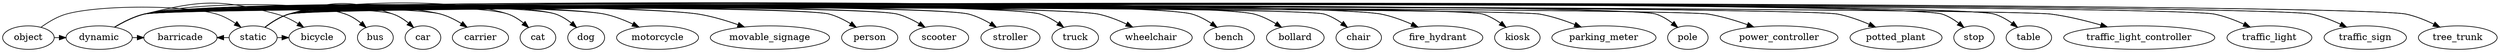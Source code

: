 // AIHub
digraph {
	root_object [label=object]
	layer_1_dynamic [label=dynamic]
	root_object -> layer_1_dynamic [constraint=false]
	root_object [label=object]
	layer_1_static [label=static]
	root_object -> layer_1_static [constraint=false]
	layer_1_dynamic [label=dynamic]
	layer_2_barricade [label=barricade]
	layer_1_dynamic -> layer_2_barricade [constraint=false]
	layer_1_dynamic [label=dynamic]
	layer_2_bicycle [label=bicycle]
	layer_1_dynamic -> layer_2_bicycle [constraint=false]
	layer_1_dynamic [label=dynamic]
	layer_2_bus [label=bus]
	layer_1_dynamic -> layer_2_bus [constraint=false]
	layer_1_dynamic [label=dynamic]
	layer_2_car [label=car]
	layer_1_dynamic -> layer_2_car [constraint=false]
	layer_1_dynamic [label=dynamic]
	layer_2_carrier [label=carrier]
	layer_1_dynamic -> layer_2_carrier [constraint=false]
	layer_1_dynamic [label=dynamic]
	layer_2_cat [label=cat]
	layer_1_dynamic -> layer_2_cat [constraint=false]
	layer_1_dynamic [label=dynamic]
	layer_2_dog [label=dog]
	layer_1_dynamic -> layer_2_dog [constraint=false]
	layer_1_dynamic [label=dynamic]
	layer_2_motorcycle [label=motorcycle]
	layer_1_dynamic -> layer_2_motorcycle [constraint=false]
	layer_1_dynamic [label=dynamic]
	layer_2_movable_signage [label=movable_signage]
	layer_1_dynamic -> layer_2_movable_signage [constraint=false]
	layer_1_dynamic [label=dynamic]
	layer_2_person [label=person]
	layer_1_dynamic -> layer_2_person [constraint=false]
	layer_1_dynamic [label=dynamic]
	layer_2_scooter [label=scooter]
	layer_1_dynamic -> layer_2_scooter [constraint=false]
	layer_1_dynamic [label=dynamic]
	layer_2_stroller [label=stroller]
	layer_1_dynamic -> layer_2_stroller [constraint=false]
	layer_1_dynamic [label=dynamic]
	layer_2_truck [label=truck]
	layer_1_dynamic -> layer_2_truck [constraint=false]
	layer_1_dynamic [label=dynamic]
	layer_2_wheelchair [label=wheelchair]
	layer_1_dynamic -> layer_2_wheelchair [constraint=false]
	layer_1_dynamic [label=dynamic]
	layer_2_bench [label=bench]
	layer_1_dynamic -> layer_2_bench [constraint=false]
	layer_1_dynamic [label=dynamic]
	layer_2_bollard [label=bollard]
	layer_1_dynamic -> layer_2_bollard [constraint=false]
	layer_1_dynamic [label=dynamic]
	layer_2_chair [label=chair]
	layer_1_dynamic -> layer_2_chair [constraint=false]
	layer_1_dynamic [label=dynamic]
	layer_2_fire_hydrant [label=fire_hydrant]
	layer_1_dynamic -> layer_2_fire_hydrant [constraint=false]
	layer_1_dynamic [label=dynamic]
	layer_2_kiosk [label=kiosk]
	layer_1_dynamic -> layer_2_kiosk [constraint=false]
	layer_1_dynamic [label=dynamic]
	layer_2_parking_meter [label=parking_meter]
	layer_1_dynamic -> layer_2_parking_meter [constraint=false]
	layer_1_dynamic [label=dynamic]
	layer_2_pole [label=pole]
	layer_1_dynamic -> layer_2_pole [constraint=false]
	layer_1_dynamic [label=dynamic]
	layer_2_power_controller [label=power_controller]
	layer_1_dynamic -> layer_2_power_controller [constraint=false]
	layer_1_dynamic [label=dynamic]
	layer_2_potted_plant [label=potted_plant]
	layer_1_dynamic -> layer_2_potted_plant [constraint=false]
	layer_1_dynamic [label=dynamic]
	layer_2_stop [label=stop]
	layer_1_dynamic -> layer_2_stop [constraint=false]
	layer_1_dynamic [label=dynamic]
	layer_2_table [label=table]
	layer_1_dynamic -> layer_2_table [constraint=false]
	layer_1_dynamic [label=dynamic]
	layer_2_traffic_light_controller [label=traffic_light_controller]
	layer_1_dynamic -> layer_2_traffic_light_controller [constraint=false]
	layer_1_dynamic [label=dynamic]
	layer_2_traffic_light [label=traffic_light]
	layer_1_dynamic -> layer_2_traffic_light [constraint=false]
	layer_1_dynamic [label=dynamic]
	layer_2_traffic_sign [label=traffic_sign]
	layer_1_dynamic -> layer_2_traffic_sign [constraint=false]
	layer_1_dynamic [label=dynamic]
	layer_2_tree_trunk [label=tree_trunk]
	layer_1_dynamic -> layer_2_tree_trunk [constraint=false]
	layer_1_static [label=static]
	layer_2_barricade [label=barricade]
	layer_1_static -> layer_2_barricade [constraint=false]
	layer_1_static [label=static]
	layer_2_bicycle [label=bicycle]
	layer_1_static -> layer_2_bicycle [constraint=false]
	layer_1_static [label=static]
	layer_2_bus [label=bus]
	layer_1_static -> layer_2_bus [constraint=false]
	layer_1_static [label=static]
	layer_2_car [label=car]
	layer_1_static -> layer_2_car [constraint=false]
	layer_1_static [label=static]
	layer_2_carrier [label=carrier]
	layer_1_static -> layer_2_carrier [constraint=false]
	layer_1_static [label=static]
	layer_2_cat [label=cat]
	layer_1_static -> layer_2_cat [constraint=false]
	layer_1_static [label=static]
	layer_2_dog [label=dog]
	layer_1_static -> layer_2_dog [constraint=false]
	layer_1_static [label=static]
	layer_2_motorcycle [label=motorcycle]
	layer_1_static -> layer_2_motorcycle [constraint=false]
	layer_1_static [label=static]
	layer_2_movable_signage [label=movable_signage]
	layer_1_static -> layer_2_movable_signage [constraint=false]
	layer_1_static [label=static]
	layer_2_person [label=person]
	layer_1_static -> layer_2_person [constraint=false]
	layer_1_static [label=static]
	layer_2_scooter [label=scooter]
	layer_1_static -> layer_2_scooter [constraint=false]
	layer_1_static [label=static]
	layer_2_stroller [label=stroller]
	layer_1_static -> layer_2_stroller [constraint=false]
	layer_1_static [label=static]
	layer_2_truck [label=truck]
	layer_1_static -> layer_2_truck [constraint=false]
	layer_1_static [label=static]
	layer_2_wheelchair [label=wheelchair]
	layer_1_static -> layer_2_wheelchair [constraint=false]
	layer_1_static [label=static]
	layer_2_bench [label=bench]
	layer_1_static -> layer_2_bench [constraint=false]
	layer_1_static [label=static]
	layer_2_bollard [label=bollard]
	layer_1_static -> layer_2_bollard [constraint=false]
	layer_1_static [label=static]
	layer_2_chair [label=chair]
	layer_1_static -> layer_2_chair [constraint=false]
	layer_1_static [label=static]
	layer_2_fire_hydrant [label=fire_hydrant]
	layer_1_static -> layer_2_fire_hydrant [constraint=false]
	layer_1_static [label=static]
	layer_2_kiosk [label=kiosk]
	layer_1_static -> layer_2_kiosk [constraint=false]
	layer_1_static [label=static]
	layer_2_parking_meter [label=parking_meter]
	layer_1_static -> layer_2_parking_meter [constraint=false]
	layer_1_static [label=static]
	layer_2_pole [label=pole]
	layer_1_static -> layer_2_pole [constraint=false]
	layer_1_static [label=static]
	layer_2_power_controller [label=power_controller]
	layer_1_static -> layer_2_power_controller [constraint=false]
	layer_1_static [label=static]
	layer_2_potted_plant [label=potted_plant]
	layer_1_static -> layer_2_potted_plant [constraint=false]
	layer_1_static [label=static]
	layer_2_stop [label=stop]
	layer_1_static -> layer_2_stop [constraint=false]
	layer_1_static [label=static]
	layer_2_table [label=table]
	layer_1_static -> layer_2_table [constraint=false]
	layer_1_static [label=static]
	layer_2_traffic_light_controller [label=traffic_light_controller]
	layer_1_static -> layer_2_traffic_light_controller [constraint=false]
	layer_1_static [label=static]
	layer_2_traffic_light [label=traffic_light]
	layer_1_static -> layer_2_traffic_light [constraint=false]
	layer_1_static [label=static]
	layer_2_traffic_sign [label=traffic_sign]
	layer_1_static -> layer_2_traffic_sign [constraint=false]
	layer_1_static [label=static]
	layer_2_tree_trunk [label=tree_trunk]
	layer_1_static -> layer_2_tree_trunk [constraint=false]
}
